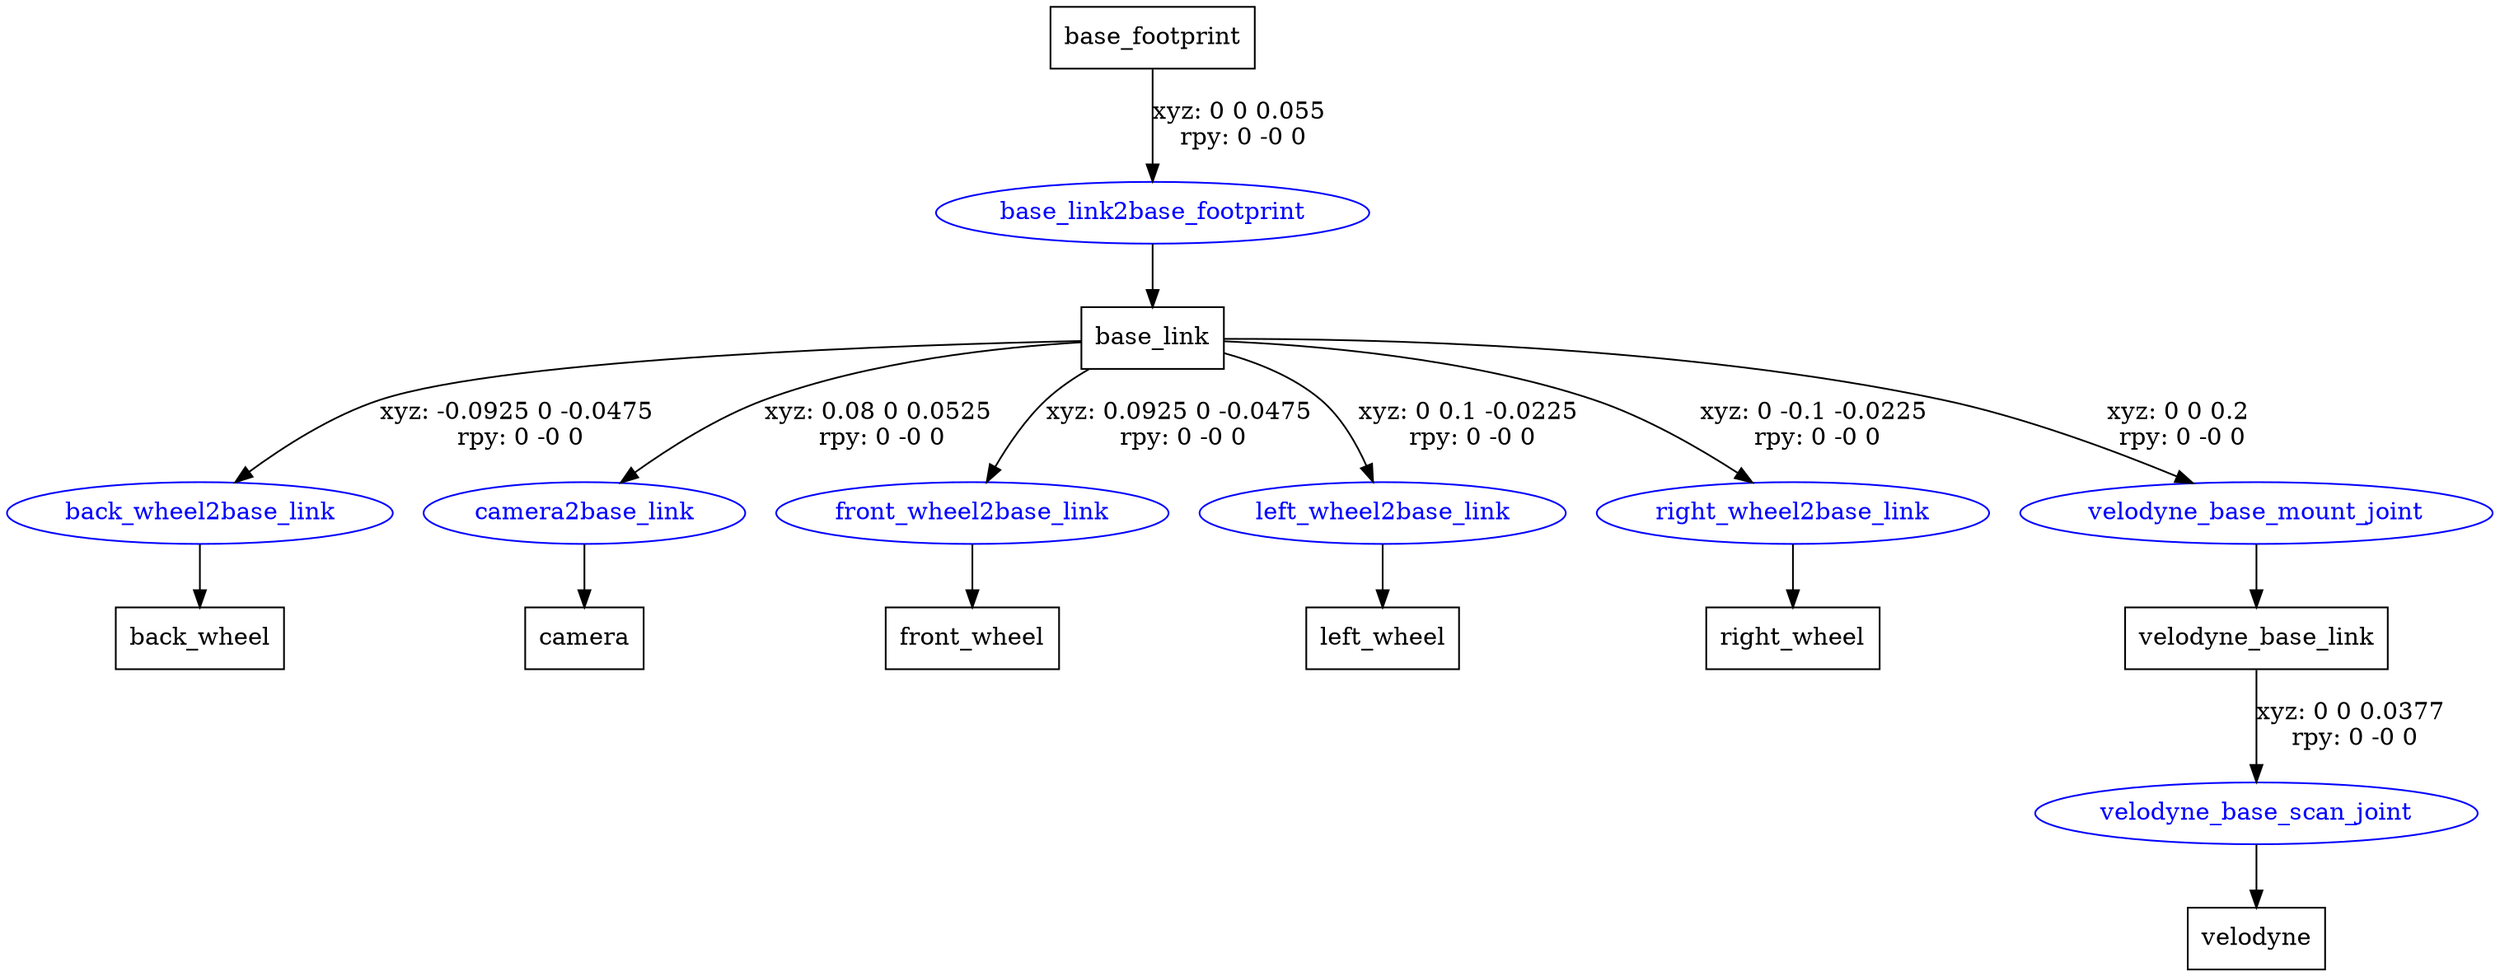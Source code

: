 digraph G {
node [shape=box];
"base_footprint" [label="base_footprint"];
"base_link" [label="base_link"];
"back_wheel" [label="back_wheel"];
"camera" [label="camera"];
"front_wheel" [label="front_wheel"];
"left_wheel" [label="left_wheel"];
"right_wheel" [label="right_wheel"];
"velodyne_base_link" [label="velodyne_base_link"];
"velodyne" [label="velodyne"];
node [shape=ellipse, color=blue, fontcolor=blue];
"base_footprint" -> "base_link2base_footprint" [label="xyz: 0 0 0.055 \nrpy: 0 -0 0"]
"base_link2base_footprint" -> "base_link"
"base_link" -> "back_wheel2base_link" [label="xyz: -0.0925 0 -0.0475 \nrpy: 0 -0 0"]
"back_wheel2base_link" -> "back_wheel"
"base_link" -> "camera2base_link" [label="xyz: 0.08 0 0.0525 \nrpy: 0 -0 0"]
"camera2base_link" -> "camera"
"base_link" -> "front_wheel2base_link" [label="xyz: 0.0925 0 -0.0475 \nrpy: 0 -0 0"]
"front_wheel2base_link" -> "front_wheel"
"base_link" -> "left_wheel2base_link" [label="xyz: 0 0.1 -0.0225 \nrpy: 0 -0 0"]
"left_wheel2base_link" -> "left_wheel"
"base_link" -> "right_wheel2base_link" [label="xyz: 0 -0.1 -0.0225 \nrpy: 0 -0 0"]
"right_wheel2base_link" -> "right_wheel"
"base_link" -> "velodyne_base_mount_joint" [label="xyz: 0 0 0.2 \nrpy: 0 -0 0"]
"velodyne_base_mount_joint" -> "velodyne_base_link"
"velodyne_base_link" -> "velodyne_base_scan_joint" [label="xyz: 0 0 0.0377 \nrpy: 0 -0 0"]
"velodyne_base_scan_joint" -> "velodyne"
}

